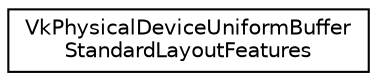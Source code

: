 digraph "Graphical Class Hierarchy"
{
 // LATEX_PDF_SIZE
  edge [fontname="Helvetica",fontsize="10",labelfontname="Helvetica",labelfontsize="10"];
  node [fontname="Helvetica",fontsize="10",shape=record];
  rankdir="LR";
  Node0 [label="VkPhysicalDeviceUniformBuffer\lStandardLayoutFeatures",height=0.2,width=0.4,color="black", fillcolor="white", style="filled",URL="$structVkPhysicalDeviceUniformBufferStandardLayoutFeatures.html",tooltip=" "];
}

